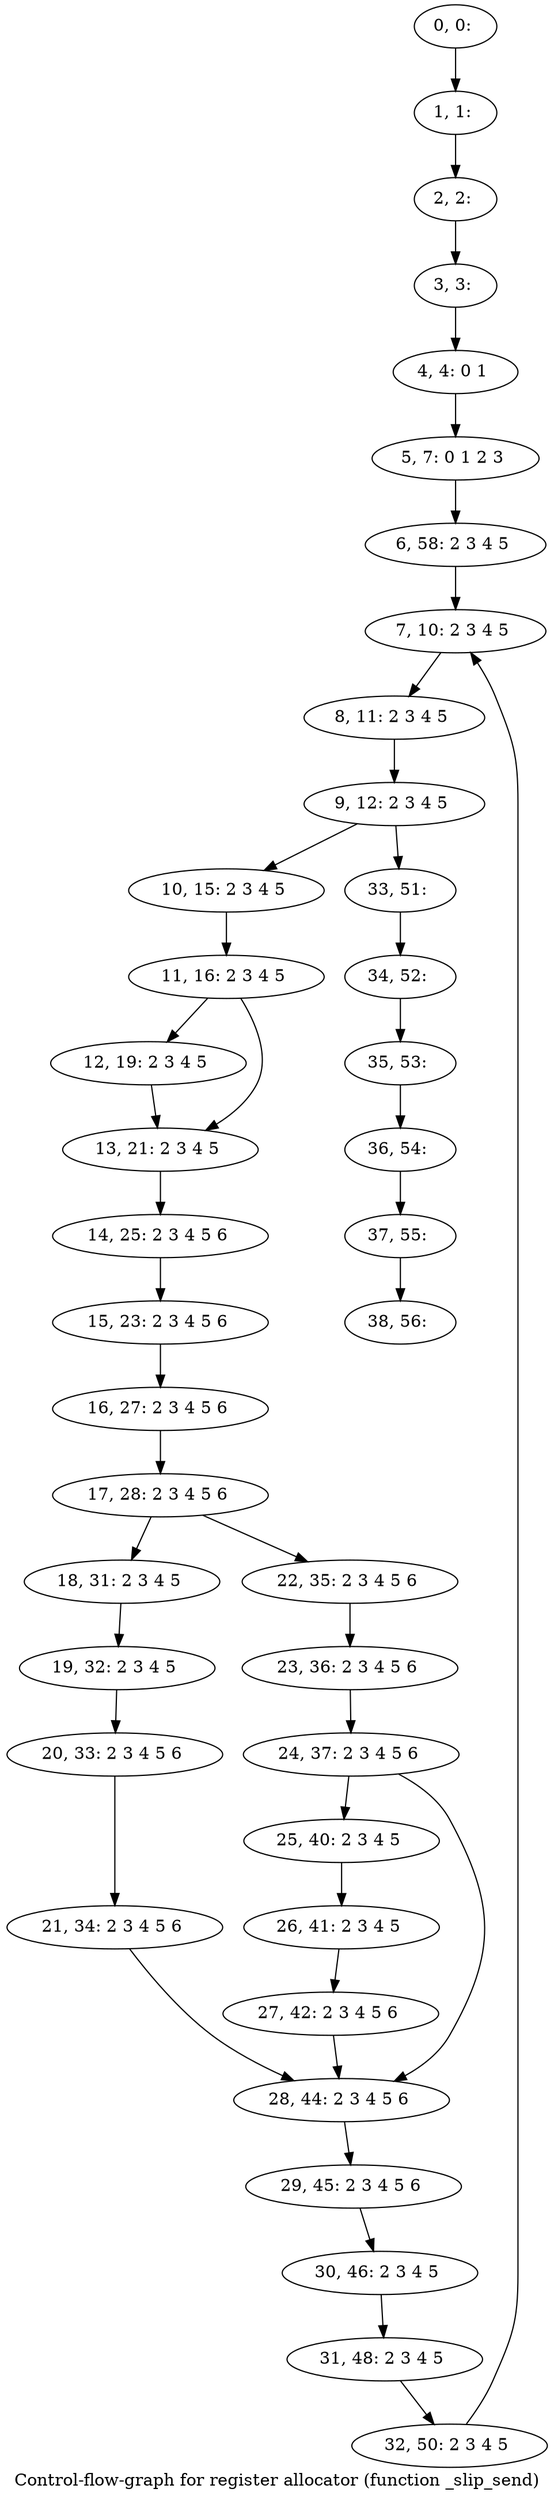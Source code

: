 digraph G {
graph [label="Control-flow-graph for register allocator (function _slip_send)"]
0[label="0, 0: "];
1[label="1, 1: "];
2[label="2, 2: "];
3[label="3, 3: "];
4[label="4, 4: 0 1 "];
5[label="5, 7: 0 1 2 3 "];
6[label="6, 58: 2 3 4 5 "];
7[label="7, 10: 2 3 4 5 "];
8[label="8, 11: 2 3 4 5 "];
9[label="9, 12: 2 3 4 5 "];
10[label="10, 15: 2 3 4 5 "];
11[label="11, 16: 2 3 4 5 "];
12[label="12, 19: 2 3 4 5 "];
13[label="13, 21: 2 3 4 5 "];
14[label="14, 25: 2 3 4 5 6 "];
15[label="15, 23: 2 3 4 5 6 "];
16[label="16, 27: 2 3 4 5 6 "];
17[label="17, 28: 2 3 4 5 6 "];
18[label="18, 31: 2 3 4 5 "];
19[label="19, 32: 2 3 4 5 "];
20[label="20, 33: 2 3 4 5 6 "];
21[label="21, 34: 2 3 4 5 6 "];
22[label="22, 35: 2 3 4 5 6 "];
23[label="23, 36: 2 3 4 5 6 "];
24[label="24, 37: 2 3 4 5 6 "];
25[label="25, 40: 2 3 4 5 "];
26[label="26, 41: 2 3 4 5 "];
27[label="27, 42: 2 3 4 5 6 "];
28[label="28, 44: 2 3 4 5 6 "];
29[label="29, 45: 2 3 4 5 6 "];
30[label="30, 46: 2 3 4 5 "];
31[label="31, 48: 2 3 4 5 "];
32[label="32, 50: 2 3 4 5 "];
33[label="33, 51: "];
34[label="34, 52: "];
35[label="35, 53: "];
36[label="36, 54: "];
37[label="37, 55: "];
38[label="38, 56: "];
0->1 ;
1->2 ;
2->3 ;
3->4 ;
4->5 ;
5->6 ;
6->7 ;
7->8 ;
8->9 ;
9->10 ;
9->33 ;
10->11 ;
11->12 ;
11->13 ;
12->13 ;
13->14 ;
14->15 ;
15->16 ;
16->17 ;
17->18 ;
17->22 ;
18->19 ;
19->20 ;
20->21 ;
21->28 ;
22->23 ;
23->24 ;
24->25 ;
24->28 ;
25->26 ;
26->27 ;
27->28 ;
28->29 ;
29->30 ;
30->31 ;
31->32 ;
32->7 ;
33->34 ;
34->35 ;
35->36 ;
36->37 ;
37->38 ;
}
